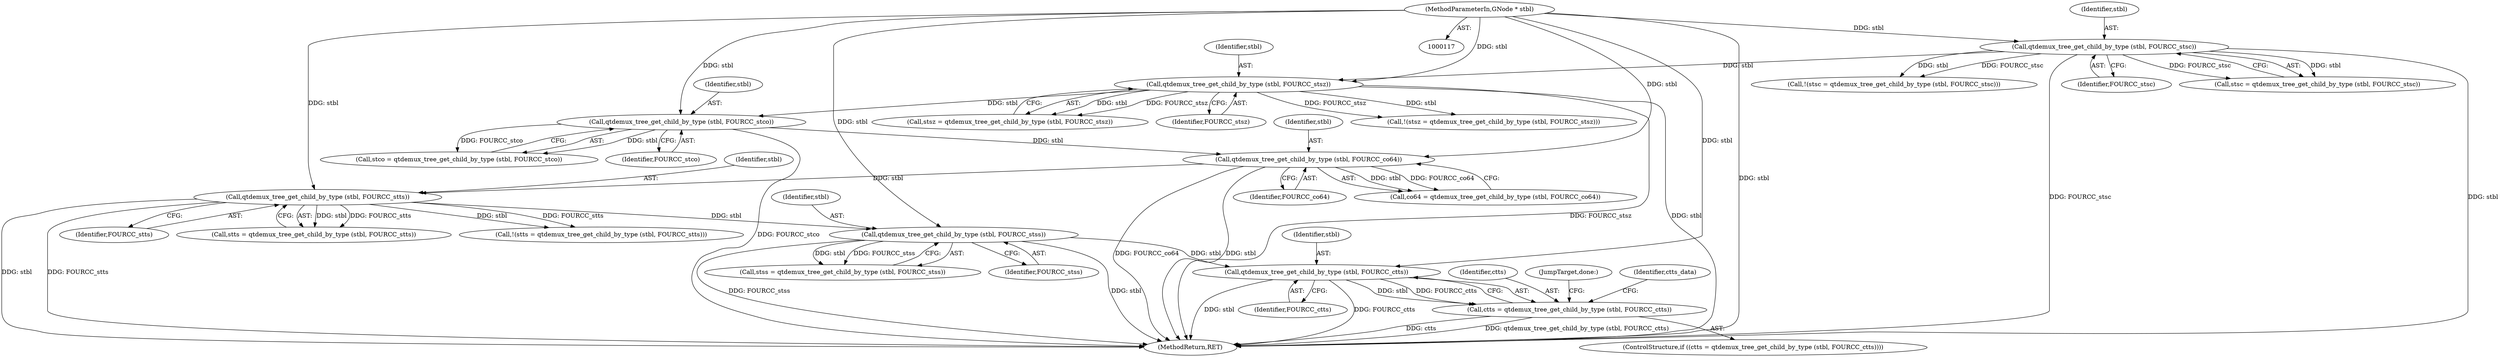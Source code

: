 digraph "0_gstreamer_bdc20b9baf13564d9a061343416395f8f9a92b53@pointer" {
"1000961" [label="(Call,qtdemux_tree_get_child_by_type (stbl, FOURCC_ctts))"];
"1000215" [label="(Call,qtdemux_tree_get_child_by_type (stbl, FOURCC_stss))"];
"1000209" [label="(Call,qtdemux_tree_get_child_by_type (stbl, FOURCC_stts))"];
"1000182" [label="(Call,qtdemux_tree_get_child_by_type (stbl, FOURCC_co64))"];
"1000177" [label="(Call,qtdemux_tree_get_child_by_type (stbl, FOURCC_stco))"];
"1000164" [label="(Call,qtdemux_tree_get_child_by_type (stbl, FOURCC_stsz))"];
"1000149" [label="(Call,qtdemux_tree_get_child_by_type (stbl, FOURCC_stsc))"];
"1000120" [label="(MethodParameterIn,GNode * stbl)"];
"1000959" [label="(Call,ctts = qtdemux_tree_get_child_by_type (stbl, FOURCC_ctts))"];
"1000183" [label="(Identifier,stbl)"];
"1000209" [label="(Call,qtdemux_tree_get_child_by_type (stbl, FOURCC_stts))"];
"1000175" [label="(Call,stco = qtdemux_tree_get_child_by_type (stbl, FOURCC_stco))"];
"1000967" [label="(Identifier,ctts_data)"];
"1000178" [label="(Identifier,stbl)"];
"1000211" [label="(Identifier,FOURCC_stts)"];
"1000963" [label="(Identifier,FOURCC_ctts)"];
"1000146" [label="(Call,!(stsc = qtdemux_tree_get_child_by_type (stbl, FOURCC_stsc)))"];
"1001068" [label="(MethodReturn,RET)"];
"1000959" [label="(Call,ctts = qtdemux_tree_get_child_by_type (stbl, FOURCC_ctts))"];
"1000150" [label="(Identifier,stbl)"];
"1000184" [label="(Identifier,FOURCC_co64)"];
"1000147" [label="(Call,stsc = qtdemux_tree_get_child_by_type (stbl, FOURCC_stsc))"];
"1000182" [label="(Call,qtdemux_tree_get_child_by_type (stbl, FOURCC_co64))"];
"1000177" [label="(Call,qtdemux_tree_get_child_by_type (stbl, FOURCC_stco))"];
"1000179" [label="(Identifier,FOURCC_stco)"];
"1000149" [label="(Call,qtdemux_tree_get_child_by_type (stbl, FOURCC_stsc))"];
"1000216" [label="(Identifier,stbl)"];
"1000162" [label="(Call,stsz = qtdemux_tree_get_child_by_type (stbl, FOURCC_stsz))"];
"1000151" [label="(Identifier,FOURCC_stsc)"];
"1000165" [label="(Identifier,stbl)"];
"1000213" [label="(Call,stss = qtdemux_tree_get_child_by_type (stbl, FOURCC_stss))"];
"1000958" [label="(ControlStructure,if ((ctts = qtdemux_tree_get_child_by_type (stbl, FOURCC_ctts))))"];
"1000206" [label="(Call,!(stts = qtdemux_tree_get_child_by_type (stbl, FOURCC_stts)))"];
"1000120" [label="(MethodParameterIn,GNode * stbl)"];
"1000960" [label="(Identifier,ctts)"];
"1000161" [label="(Call,!(stsz = qtdemux_tree_get_child_by_type (stbl, FOURCC_stsz)))"];
"1000166" [label="(Identifier,FOURCC_stsz)"];
"1000217" [label="(Identifier,FOURCC_stss)"];
"1001054" [label="(JumpTarget,done:)"];
"1000164" [label="(Call,qtdemux_tree_get_child_by_type (stbl, FOURCC_stsz))"];
"1000961" [label="(Call,qtdemux_tree_get_child_by_type (stbl, FOURCC_ctts))"];
"1000180" [label="(Call,co64 = qtdemux_tree_get_child_by_type (stbl, FOURCC_co64))"];
"1000207" [label="(Call,stts = qtdemux_tree_get_child_by_type (stbl, FOURCC_stts))"];
"1000962" [label="(Identifier,stbl)"];
"1000215" [label="(Call,qtdemux_tree_get_child_by_type (stbl, FOURCC_stss))"];
"1000210" [label="(Identifier,stbl)"];
"1000961" -> "1000959"  [label="AST: "];
"1000961" -> "1000963"  [label="CFG: "];
"1000962" -> "1000961"  [label="AST: "];
"1000963" -> "1000961"  [label="AST: "];
"1000959" -> "1000961"  [label="CFG: "];
"1000961" -> "1001068"  [label="DDG: stbl"];
"1000961" -> "1001068"  [label="DDG: FOURCC_ctts"];
"1000961" -> "1000959"  [label="DDG: stbl"];
"1000961" -> "1000959"  [label="DDG: FOURCC_ctts"];
"1000215" -> "1000961"  [label="DDG: stbl"];
"1000120" -> "1000961"  [label="DDG: stbl"];
"1000215" -> "1000213"  [label="AST: "];
"1000215" -> "1000217"  [label="CFG: "];
"1000216" -> "1000215"  [label="AST: "];
"1000217" -> "1000215"  [label="AST: "];
"1000213" -> "1000215"  [label="CFG: "];
"1000215" -> "1001068"  [label="DDG: stbl"];
"1000215" -> "1001068"  [label="DDG: FOURCC_stss"];
"1000215" -> "1000213"  [label="DDG: stbl"];
"1000215" -> "1000213"  [label="DDG: FOURCC_stss"];
"1000209" -> "1000215"  [label="DDG: stbl"];
"1000120" -> "1000215"  [label="DDG: stbl"];
"1000209" -> "1000207"  [label="AST: "];
"1000209" -> "1000211"  [label="CFG: "];
"1000210" -> "1000209"  [label="AST: "];
"1000211" -> "1000209"  [label="AST: "];
"1000207" -> "1000209"  [label="CFG: "];
"1000209" -> "1001068"  [label="DDG: stbl"];
"1000209" -> "1001068"  [label="DDG: FOURCC_stts"];
"1000209" -> "1000206"  [label="DDG: stbl"];
"1000209" -> "1000206"  [label="DDG: FOURCC_stts"];
"1000209" -> "1000207"  [label="DDG: stbl"];
"1000209" -> "1000207"  [label="DDG: FOURCC_stts"];
"1000182" -> "1000209"  [label="DDG: stbl"];
"1000120" -> "1000209"  [label="DDG: stbl"];
"1000182" -> "1000180"  [label="AST: "];
"1000182" -> "1000184"  [label="CFG: "];
"1000183" -> "1000182"  [label="AST: "];
"1000184" -> "1000182"  [label="AST: "];
"1000180" -> "1000182"  [label="CFG: "];
"1000182" -> "1001068"  [label="DDG: FOURCC_co64"];
"1000182" -> "1001068"  [label="DDG: stbl"];
"1000182" -> "1000180"  [label="DDG: stbl"];
"1000182" -> "1000180"  [label="DDG: FOURCC_co64"];
"1000177" -> "1000182"  [label="DDG: stbl"];
"1000120" -> "1000182"  [label="DDG: stbl"];
"1000177" -> "1000175"  [label="AST: "];
"1000177" -> "1000179"  [label="CFG: "];
"1000178" -> "1000177"  [label="AST: "];
"1000179" -> "1000177"  [label="AST: "];
"1000175" -> "1000177"  [label="CFG: "];
"1000177" -> "1001068"  [label="DDG: FOURCC_stco"];
"1000177" -> "1000175"  [label="DDG: stbl"];
"1000177" -> "1000175"  [label="DDG: FOURCC_stco"];
"1000164" -> "1000177"  [label="DDG: stbl"];
"1000120" -> "1000177"  [label="DDG: stbl"];
"1000164" -> "1000162"  [label="AST: "];
"1000164" -> "1000166"  [label="CFG: "];
"1000165" -> "1000164"  [label="AST: "];
"1000166" -> "1000164"  [label="AST: "];
"1000162" -> "1000164"  [label="CFG: "];
"1000164" -> "1001068"  [label="DDG: FOURCC_stsz"];
"1000164" -> "1001068"  [label="DDG: stbl"];
"1000164" -> "1000161"  [label="DDG: stbl"];
"1000164" -> "1000161"  [label="DDG: FOURCC_stsz"];
"1000164" -> "1000162"  [label="DDG: stbl"];
"1000164" -> "1000162"  [label="DDG: FOURCC_stsz"];
"1000149" -> "1000164"  [label="DDG: stbl"];
"1000120" -> "1000164"  [label="DDG: stbl"];
"1000149" -> "1000147"  [label="AST: "];
"1000149" -> "1000151"  [label="CFG: "];
"1000150" -> "1000149"  [label="AST: "];
"1000151" -> "1000149"  [label="AST: "];
"1000147" -> "1000149"  [label="CFG: "];
"1000149" -> "1001068"  [label="DDG: FOURCC_stsc"];
"1000149" -> "1001068"  [label="DDG: stbl"];
"1000149" -> "1000146"  [label="DDG: stbl"];
"1000149" -> "1000146"  [label="DDG: FOURCC_stsc"];
"1000149" -> "1000147"  [label="DDG: stbl"];
"1000149" -> "1000147"  [label="DDG: FOURCC_stsc"];
"1000120" -> "1000149"  [label="DDG: stbl"];
"1000120" -> "1000117"  [label="AST: "];
"1000120" -> "1001068"  [label="DDG: stbl"];
"1000959" -> "1000958"  [label="AST: "];
"1000960" -> "1000959"  [label="AST: "];
"1000967" -> "1000959"  [label="CFG: "];
"1001054" -> "1000959"  [label="CFG: "];
"1000959" -> "1001068"  [label="DDG: qtdemux_tree_get_child_by_type (stbl, FOURCC_ctts)"];
"1000959" -> "1001068"  [label="DDG: ctts"];
}

